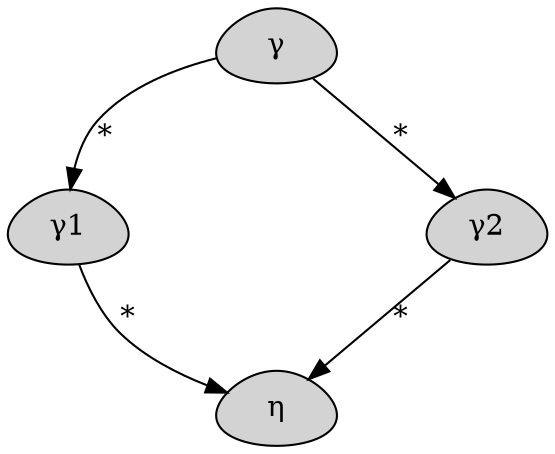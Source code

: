 digraph g {
  node [shape = egg, style = filled]
  nodesep = 2
  epsilon = 1
  1 [label = "&#947;"]
  2 [label = "&#947;1"]
  3 [label = "&#947;2"]
  4 [label = "&#951;"]
  1 -> 2 -> 4 [label = "*"]
  3 -> 4 [label = "*"]
  1 -> 3 [label = "*"]

}